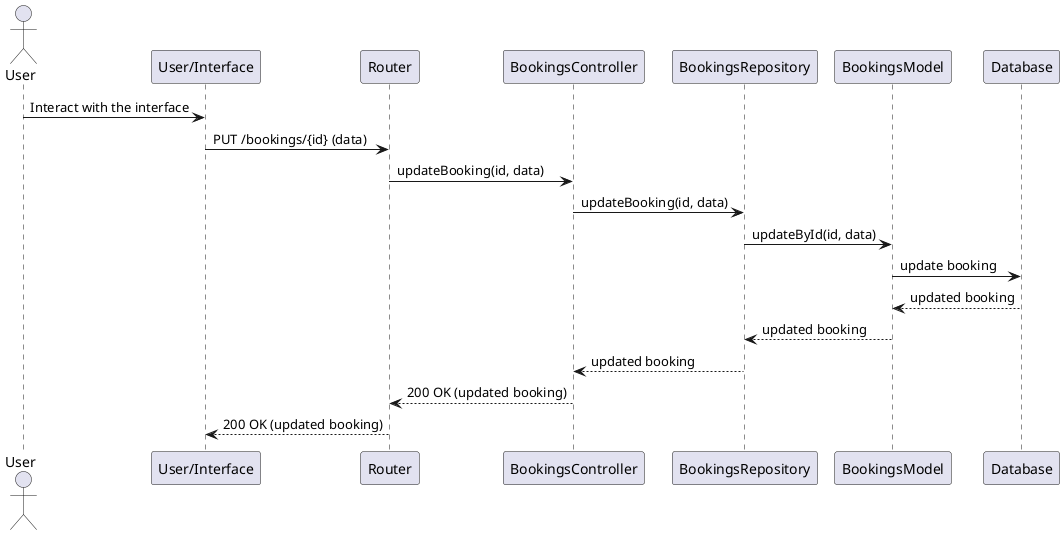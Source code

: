 @startuml
actor User
participant "User/Interface" as UI
participant "Router" as Router
participant "BookingsController" as Controller
participant "BookingsRepository" as Repository
participant "BookingsModel" as Model
participant "Database" as DB

User -> UI: Interact with the interface
UI -> Router: PUT /bookings/{id} (data)
Router -> Controller: updateBooking(id, data)
Controller -> Repository: updateBooking(id, data)
Repository -> Model: updateById(id, data)
Model -> DB: update booking
DB --> Model: updated booking
Model --> Repository: updated booking
Repository --> Controller: updated booking
Controller --> Router: 200 OK (updated booking)
Router --> UI: 200 OK (updated booking)
@enduml
